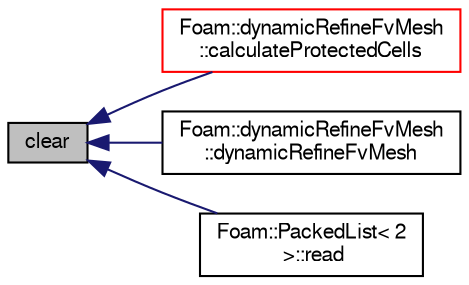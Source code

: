 digraph "clear"
{
  bgcolor="transparent";
  edge [fontname="FreeSans",fontsize="10",labelfontname="FreeSans",labelfontsize="10"];
  node [fontname="FreeSans",fontsize="10",shape=record];
  rankdir="LR";
  Node269 [label="clear",height=0.2,width=0.4,color="black", fillcolor="grey75", style="filled", fontcolor="black"];
  Node269 -> Node270 [dir="back",color="midnightblue",fontsize="10",style="solid",fontname="FreeSans"];
  Node270 [label="Foam::dynamicRefineFvMesh\l::calculateProtectedCells",height=0.2,width=0.4,color="red",URL="$a21370.html#accc0b203ae4eb1d37740e95bf57708fa",tooltip="Calculate cells that cannot be refined since would trigger. "];
  Node269 -> Node272 [dir="back",color="midnightblue",fontsize="10",style="solid",fontname="FreeSans"];
  Node272 [label="Foam::dynamicRefineFvMesh\l::dynamicRefineFvMesh",height=0.2,width=0.4,color="black",URL="$a21370.html#adb7d4548e6fcf38f86bf13798cef53eb",tooltip="Construct from IOobject. "];
  Node269 -> Node273 [dir="back",color="midnightblue",fontsize="10",style="solid",fontname="FreeSans"];
  Node273 [label="Foam::PackedList\< 2\l \>::read",height=0.2,width=0.4,color="black",URL="$a25938.html#a223c472410515286cf5050b0b7b37396",tooltip="Clear list and read from stream. "];
}
